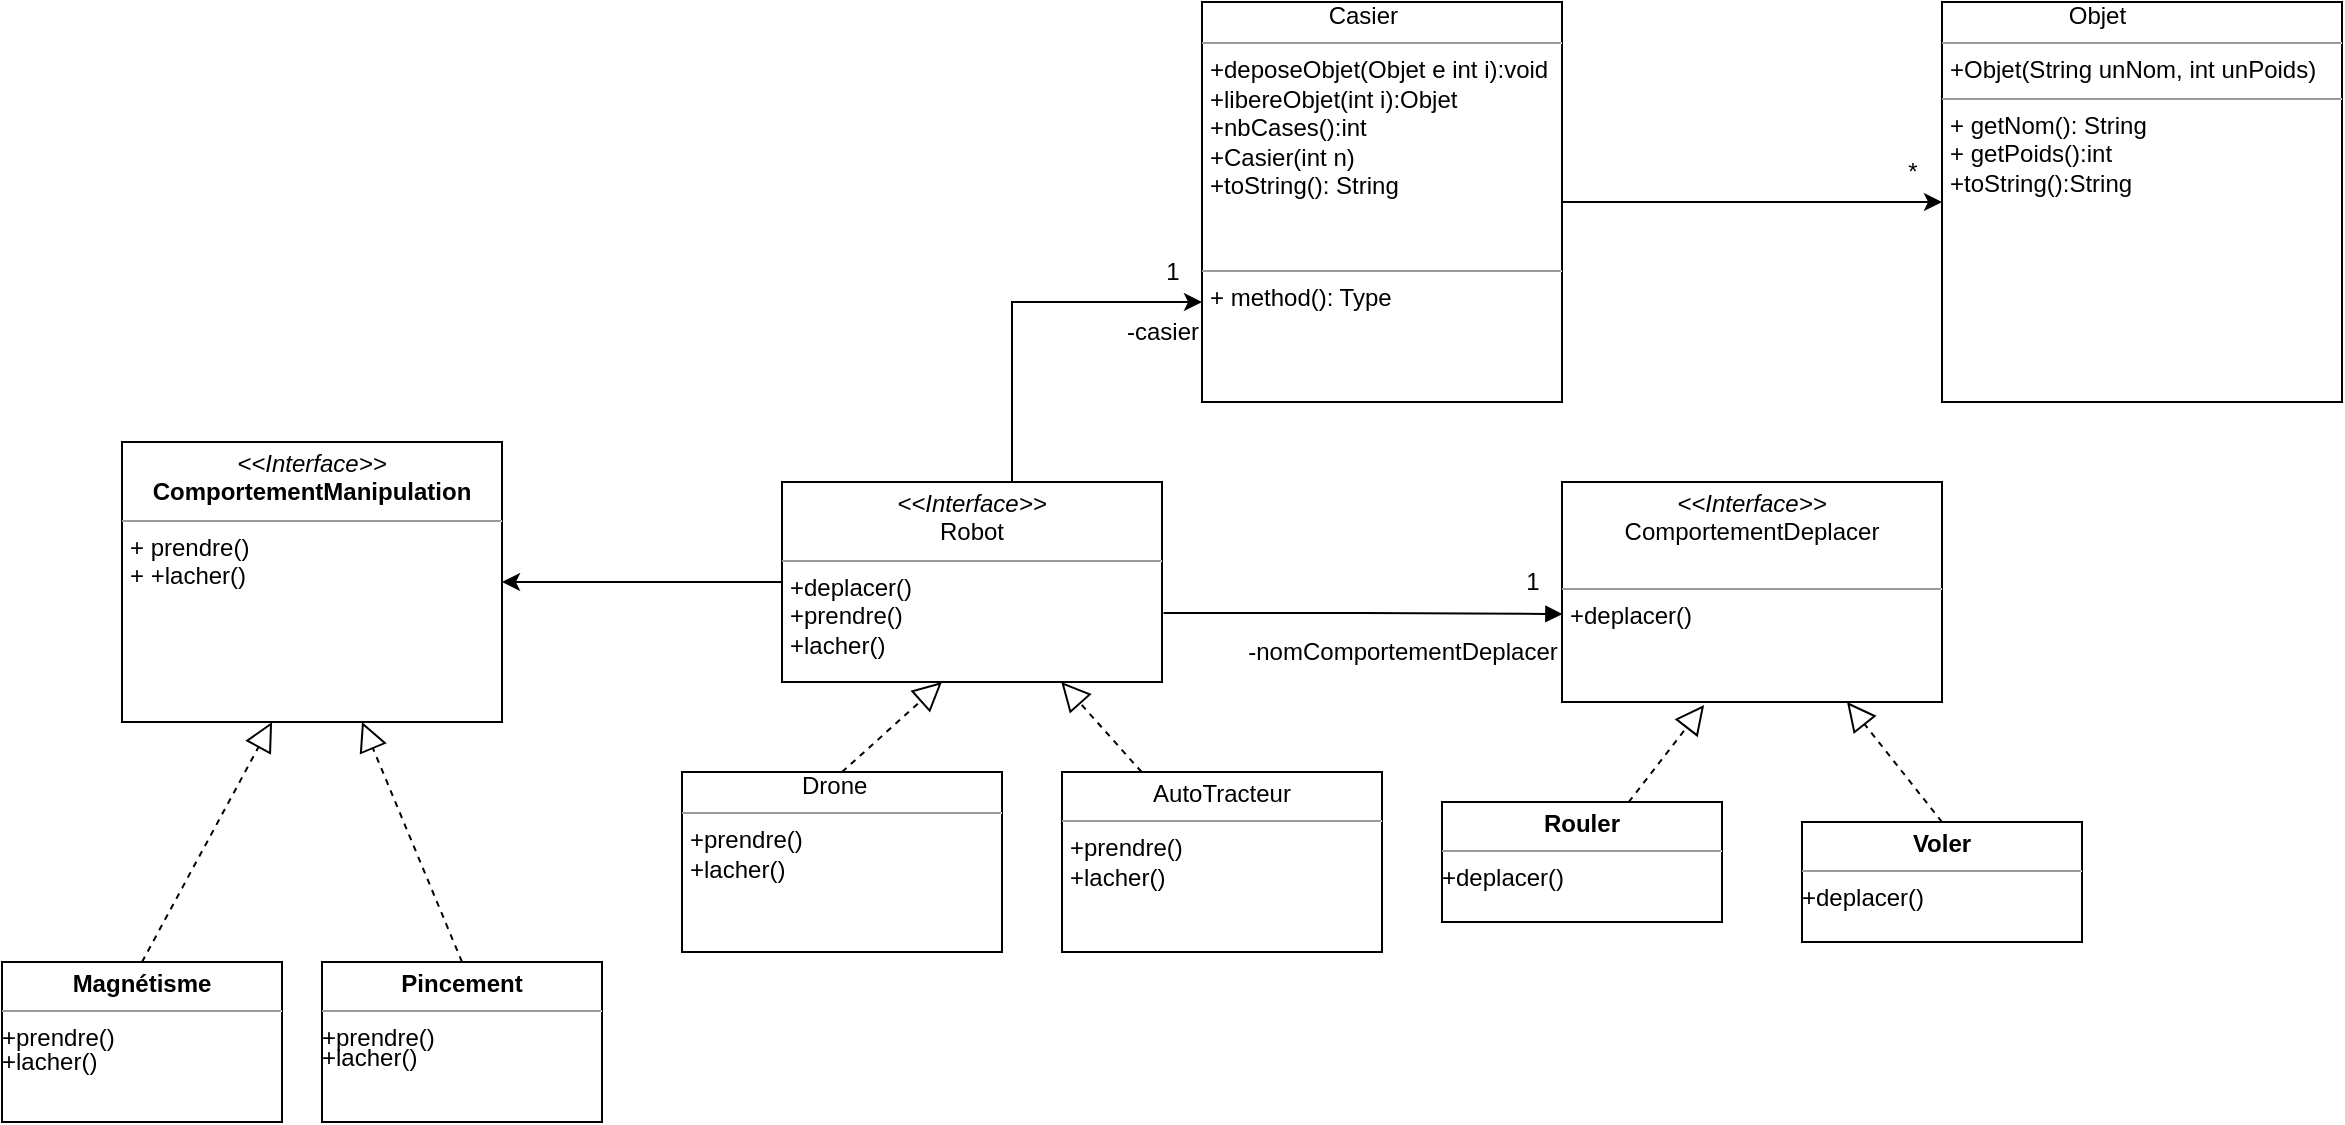 <mxfile version="20.5.3" type="github"><diagram id="JhY9wdDcHL7LSAOX-Qj8" name="Page-1"><mxGraphModel dx="2249" dy="722" grid="1" gridSize="10" guides="1" tooltips="1" connect="1" arrows="1" fold="1" page="1" pageScale="1" pageWidth="827" pageHeight="1169" math="0" shadow="0"><root><mxCell id="0"/><mxCell id="1" parent="0"/><mxCell id="g6SNZObHGp-bY0_-HLsm-1" value="&lt;div&gt;&amp;nbsp;&amp;nbsp;&amp;nbsp;&amp;nbsp;&amp;nbsp;&amp;nbsp;&amp;nbsp;&amp;nbsp;&amp;nbsp;&amp;nbsp;&amp;nbsp;&amp;nbsp;&amp;nbsp;&amp;nbsp;&amp;nbsp;&amp;nbsp;&amp;nbsp;&amp;nbsp; Casier &lt;br&gt;&lt;/div&gt;&lt;hr size=&quot;1&quot;&gt;&lt;p style=&quot;margin:0px;margin-left:4px;&quot;&gt;+deposeObjet(Objet e int i):void&lt;/p&gt;&lt;p style=&quot;margin:0px;margin-left:4px;&quot;&gt;+libereObjet(int i):Objet&lt;/p&gt;&lt;p style=&quot;margin:0px;margin-left:4px;&quot;&gt;+nbCases():int&lt;/p&gt;&lt;p style=&quot;margin:0px;margin-left:4px;&quot;&gt;+Casier(int n)&lt;/p&gt;&lt;p style=&quot;margin:0px;margin-left:4px;&quot;&gt;+toString(): String&lt;/p&gt;&lt;p style=&quot;margin:0px;margin-left:4px;&quot;&gt;&lt;br&gt;&lt;/p&gt;&lt;p style=&quot;margin:0px;margin-left:4px;&quot;&gt;&lt;br&gt;&lt;/p&gt;&lt;hr size=&quot;1&quot;&gt;&lt;p style=&quot;margin:0px;margin-left:4px;&quot;&gt;+ method(): Type&lt;/p&gt;&lt;p style=&quot;margin:0px;margin-left:4px;&quot;&gt;&lt;br&gt;&lt;/p&gt;&lt;p style=&quot;margin:0px;margin-left:4px;&quot;&gt;&lt;br&gt;&lt;/p&gt;&lt;p style=&quot;margin:0px;margin-left:4px;&quot;&gt;&lt;br&gt;&lt;/p&gt;&lt;p style=&quot;margin:0px;margin-left:4px;&quot;&gt;&lt;br&gt;&lt;/p&gt;&lt;p style=&quot;margin:0px;margin-left:4px;&quot;&gt;&lt;br&gt;&lt;/p&gt;&lt;p style=&quot;margin:0px;margin-left:4px;&quot;&gt;&lt;br&gt;&lt;/p&gt;&lt;p style=&quot;margin:0px;margin-left:4px;&quot;&gt;&lt;br&gt;&lt;/p&gt;&lt;p style=&quot;margin:0px;margin-left:4px;&quot;&gt;&lt;br&gt;&lt;/p&gt;&lt;p style=&quot;margin:0px;margin-left:4px;&quot;&gt;&lt;br&gt;&lt;/p&gt;" style="verticalAlign=top;align=left;overflow=fill;fontSize=12;fontFamily=Helvetica;html=1;" vertex="1" parent="1"><mxGeometry x="190" y="30" width="180" height="200" as="geometry"/></mxCell><mxCell id="g6SNZObHGp-bY0_-HLsm-10" style="edgeStyle=orthogonalEdgeStyle;rounded=0;orthogonalLoop=1;jettySize=auto;html=1;exitX=1;exitY=0.5;exitDx=0;exitDy=0;" edge="1" parent="1" source="g6SNZObHGp-bY0_-HLsm-1" target="g6SNZObHGp-bY0_-HLsm-2"><mxGeometry relative="1" as="geometry"><mxPoint x="510" y="310" as="targetPoint"/></mxGeometry></mxCell><mxCell id="g6SNZObHGp-bY0_-HLsm-2" value="&lt;b&gt;&amp;nbsp;&amp;nbsp;&amp;nbsp;&amp;nbsp;&amp;nbsp;&amp;nbsp;&amp;nbsp;&amp;nbsp;&amp;nbsp;&amp;nbsp;&amp;nbsp;&amp;nbsp;&amp;nbsp;&amp;nbsp;&amp;nbsp;&amp;nbsp;&amp;nbsp;&amp;nbsp; &lt;/b&gt;Objet &lt;b&gt;&lt;br&gt;&lt;/b&gt;&lt;hr size=&quot;1&quot;&gt;&lt;p style=&quot;margin:0px;margin-left:4px;&quot;&gt;+Objet(String unNom, int unPoids)&lt;br&gt;&lt;/p&gt;&lt;hr size=&quot;1&quot;&gt;&lt;p style=&quot;margin:0px;margin-left:4px;&quot;&gt;+ getNom(): String&lt;/p&gt;&lt;p style=&quot;margin:0px;margin-left:4px;&quot;&gt;+ getPoids():int&lt;/p&gt;&lt;p style=&quot;margin:0px;margin-left:4px;&quot;&gt;+toString():String&lt;br&gt;&lt;/p&gt;" style="verticalAlign=top;align=left;overflow=fill;fontSize=12;fontFamily=Helvetica;html=1;" vertex="1" parent="1"><mxGeometry x="560" y="30" width="200" height="200" as="geometry"/></mxCell><mxCell id="g6SNZObHGp-bY0_-HLsm-25" style="edgeStyle=orthogonalEdgeStyle;rounded=0;orthogonalLoop=1;jettySize=auto;html=1;" edge="1" parent="1" source="g6SNZObHGp-bY0_-HLsm-9" target="g6SNZObHGp-bY0_-HLsm-1"><mxGeometry relative="1" as="geometry"><Array as="points"><mxPoint x="95" y="180"/></Array></mxGeometry></mxCell><mxCell id="g6SNZObHGp-bY0_-HLsm-43" style="edgeStyle=orthogonalEdgeStyle;rounded=0;orthogonalLoop=1;jettySize=auto;html=1;" edge="1" parent="1" source="g6SNZObHGp-bY0_-HLsm-9" target="g6SNZObHGp-bY0_-HLsm-38"><mxGeometry relative="1" as="geometry"/></mxCell><mxCell id="g6SNZObHGp-bY0_-HLsm-9" value="&lt;p style=&quot;margin:0px;margin-top:4px;text-align:center;&quot;&gt;&lt;i&gt;&amp;lt;&amp;lt;Interface&amp;gt;&amp;gt;&lt;/i&gt;&lt;br&gt;Robot&lt;br&gt;&lt;/p&gt;&lt;hr size=&quot;1&quot;&gt;&lt;p style=&quot;margin:0px;margin-left:4px;&quot;&gt;+deplacer()&lt;br&gt;+prendre()&lt;/p&gt;&lt;p style=&quot;margin:0px;margin-left:4px;&quot;&gt;+lacher()&lt;br&gt;&lt;/p&gt;" style="verticalAlign=top;align=left;overflow=fill;fontSize=12;fontFamily=Helvetica;html=1;" vertex="1" parent="1"><mxGeometry x="-20" y="270" width="190" height="100" as="geometry"/></mxCell><mxCell id="g6SNZObHGp-bY0_-HLsm-11" value="*" style="text;html=1;align=center;verticalAlign=middle;resizable=0;points=[];autosize=1;strokeColor=none;fillColor=none;" vertex="1" parent="1"><mxGeometry x="530" y="100" width="30" height="30" as="geometry"/></mxCell><mxCell id="g6SNZObHGp-bY0_-HLsm-12" value="&lt;b&gt;&amp;nbsp;&amp;nbsp;&amp;nbsp;&amp;nbsp;&amp;nbsp;&amp;nbsp;&amp;nbsp;&amp;nbsp;&amp;nbsp;&amp;nbsp;&amp;nbsp;&amp;nbsp;&amp;nbsp;&amp;nbsp;&amp;nbsp;&amp;nbsp;&amp;nbsp; &lt;/b&gt;Drone&lt;hr size=&quot;1&quot;&gt;&lt;p style=&quot;margin:0px;margin-left:4px;&quot;&gt;+prendre()&lt;/p&gt;&lt;p style=&quot;margin:0px;margin-left:4px;&quot;&gt;+lacher()&lt;br&gt;&lt;/p&gt;" style="verticalAlign=top;align=left;overflow=fill;fontSize=12;fontFamily=Helvetica;html=1;" vertex="1" parent="1"><mxGeometry x="-70" y="415" width="160" height="90" as="geometry"/></mxCell><mxCell id="g6SNZObHGp-bY0_-HLsm-13" value="&lt;p style=&quot;margin:0px;margin-top:4px;text-align:center;&quot;&gt;AutoTracteur&lt;br&gt;&lt;/p&gt;&lt;hr size=&quot;1&quot;&gt;&lt;p style=&quot;margin:0px;margin-left:4px;&quot;&gt;+prendre()&lt;/p&gt;&lt;p style=&quot;margin:0px;margin-left:4px;&quot;&gt;+lacher()&lt;br&gt;&lt;/p&gt;" style="verticalAlign=top;align=left;overflow=fill;fontSize=12;fontFamily=Helvetica;html=1;" vertex="1" parent="1"><mxGeometry x="120" y="415" width="160" height="90" as="geometry"/></mxCell><mxCell id="g6SNZObHGp-bY0_-HLsm-14" value="" style="endArrow=block;dashed=1;endFill=0;endSize=12;html=1;rounded=0;exitX=0.5;exitY=0;exitDx=0;exitDy=0;entryX=0.421;entryY=1;entryDx=0;entryDy=0;entryPerimeter=0;" edge="1" parent="1" source="g6SNZObHGp-bY0_-HLsm-12" target="g6SNZObHGp-bY0_-HLsm-9"><mxGeometry width="160" relative="1" as="geometry"><mxPoint x="330" y="310" as="sourcePoint"/><mxPoint x="490" y="310" as="targetPoint"/></mxGeometry></mxCell><mxCell id="g6SNZObHGp-bY0_-HLsm-15" value="" style="endArrow=block;dashed=1;endFill=0;endSize=12;html=1;rounded=0;" edge="1" parent="1" source="g6SNZObHGp-bY0_-HLsm-13" target="g6SNZObHGp-bY0_-HLsm-9"><mxGeometry width="160" relative="1" as="geometry"><mxPoint x="330" y="310" as="sourcePoint"/><mxPoint x="490" y="310" as="targetPoint"/></mxGeometry></mxCell><mxCell id="g6SNZObHGp-bY0_-HLsm-17" value="&lt;p style=&quot;margin:0px;margin-top:4px;text-align:center;&quot;&gt;&lt;i&gt;&amp;lt;&amp;lt;Interface&amp;gt;&amp;gt;&lt;/i&gt;&lt;br&gt;ComportementDeplacer&lt;br&gt;&lt;/p&gt;&lt;br&gt;&lt;hr size=&quot;1&quot;&gt;&lt;p style=&quot;margin:0px;margin-left:4px;&quot;&gt;+deplacer()&lt;br&gt;&lt;/p&gt;" style="verticalAlign=top;align=left;overflow=fill;fontSize=12;fontFamily=Helvetica;html=1;" vertex="1" parent="1"><mxGeometry x="370" y="270" width="190" height="110" as="geometry"/></mxCell><mxCell id="g6SNZObHGp-bY0_-HLsm-18" style="edgeStyle=orthogonalEdgeStyle;rounded=0;orthogonalLoop=1;jettySize=auto;html=1;exitX=0.5;exitY=1;exitDx=0;exitDy=0;" edge="1" parent="1" source="g6SNZObHGp-bY0_-HLsm-17" target="g6SNZObHGp-bY0_-HLsm-17"><mxGeometry relative="1" as="geometry"/></mxCell><mxCell id="g6SNZObHGp-bY0_-HLsm-19" value="&lt;p style=&quot;margin:0px;margin-top:4px;text-align:center;&quot;&gt;&lt;b&gt;Rouler&lt;/b&gt;&lt;br&gt;&lt;/p&gt;&lt;hr size=&quot;1&quot;&gt;&lt;div style=&quot;height:2px;&quot;&gt;+deplacer()&lt;/div&gt;" style="verticalAlign=top;align=left;overflow=fill;fontSize=12;fontFamily=Helvetica;html=1;" vertex="1" parent="1"><mxGeometry x="310" y="430" width="140" height="60" as="geometry"/></mxCell><mxCell id="g6SNZObHGp-bY0_-HLsm-20" value="&lt;p style=&quot;margin:0px;margin-top:4px;text-align:center;&quot;&gt;&lt;b&gt;Voler&lt;/b&gt;&lt;br&gt;&lt;/p&gt;&lt;hr size=&quot;1&quot;&gt;&lt;div style=&quot;height:2px;&quot;&gt;+deplacer()&lt;/div&gt;" style="verticalAlign=top;align=left;overflow=fill;fontSize=12;fontFamily=Helvetica;html=1;" vertex="1" parent="1"><mxGeometry x="490" y="440" width="140" height="60" as="geometry"/></mxCell><mxCell id="g6SNZObHGp-bY0_-HLsm-21" value="" style="endArrow=block;dashed=1;endFill=0;endSize=12;html=1;rounded=0;entryX=0.374;entryY=1.014;entryDx=0;entryDy=0;entryPerimeter=0;" edge="1" parent="1" source="g6SNZObHGp-bY0_-HLsm-19" target="g6SNZObHGp-bY0_-HLsm-17"><mxGeometry width="160" relative="1" as="geometry"><mxPoint x="330" y="310" as="sourcePoint"/><mxPoint x="490" y="310" as="targetPoint"/></mxGeometry></mxCell><mxCell id="g6SNZObHGp-bY0_-HLsm-22" value="" style="endArrow=block;dashed=1;endFill=0;endSize=12;html=1;rounded=0;exitX=0.5;exitY=0;exitDx=0;exitDy=0;entryX=0.75;entryY=1;entryDx=0;entryDy=0;" edge="1" parent="1" source="g6SNZObHGp-bY0_-HLsm-20" target="g6SNZObHGp-bY0_-HLsm-17"><mxGeometry width="160" relative="1" as="geometry"><mxPoint x="330" y="310" as="sourcePoint"/><mxPoint x="490" y="310" as="targetPoint"/></mxGeometry></mxCell><mxCell id="g6SNZObHGp-bY0_-HLsm-26" value="1" style="text;html=1;align=center;verticalAlign=middle;resizable=0;points=[];autosize=1;strokeColor=none;fillColor=none;" vertex="1" parent="1"><mxGeometry x="160" y="150" width="30" height="30" as="geometry"/></mxCell><mxCell id="g6SNZObHGp-bY0_-HLsm-27" value="-casier" style="text;html=1;align=center;verticalAlign=middle;resizable=0;points=[];autosize=1;strokeColor=none;fillColor=none;" vertex="1" parent="1"><mxGeometry x="140" y="180" width="60" height="30" as="geometry"/></mxCell><mxCell id="g6SNZObHGp-bY0_-HLsm-35" value="" style="endArrow=block;endFill=1;html=1;edgeStyle=orthogonalEdgeStyle;align=left;verticalAlign=top;rounded=0;entryX=0.001;entryY=0.6;entryDx=0;entryDy=0;entryPerimeter=0;exitX=1.004;exitY=0.655;exitDx=0;exitDy=0;exitPerimeter=0;" edge="1" parent="1" source="g6SNZObHGp-bY0_-HLsm-9" target="g6SNZObHGp-bY0_-HLsm-17"><mxGeometry x="-1" relative="1" as="geometry"><mxPoint x="210" y="310" as="sourcePoint"/><mxPoint x="370" y="310" as="targetPoint"/></mxGeometry></mxCell><mxCell id="g6SNZObHGp-bY0_-HLsm-37" value="1" style="text;html=1;align=center;verticalAlign=middle;resizable=0;points=[];autosize=1;strokeColor=none;fillColor=none;" vertex="1" parent="1"><mxGeometry x="340" y="305" width="30" height="30" as="geometry"/></mxCell><mxCell id="g6SNZObHGp-bY0_-HLsm-38" value="&lt;p style=&quot;margin:0px;margin-top:4px;text-align:center;&quot;&gt;&lt;i&gt;&amp;lt;&amp;lt;Interface&amp;gt;&amp;gt;&lt;/i&gt;&lt;br&gt;&lt;b&gt;ComportementManipulation&lt;br&gt;&lt;/b&gt;&lt;/p&gt;&lt;hr size=&quot;1&quot;&gt;&lt;p style=&quot;margin:0px;margin-left:4px;&quot;&gt;+ prendre()&lt;br&gt;+ +lacher()&lt;br&gt;&lt;/p&gt;" style="verticalAlign=top;align=left;overflow=fill;fontSize=12;fontFamily=Helvetica;html=1;" vertex="1" parent="1"><mxGeometry x="-350" y="250" width="190" height="140" as="geometry"/></mxCell><mxCell id="g6SNZObHGp-bY0_-HLsm-39" value="&lt;p style=&quot;margin:0px;margin-top:4px;text-align:center;&quot;&gt;&lt;b&gt;Magnétisme&lt;/b&gt;&lt;br&gt;&lt;/p&gt;&lt;hr size=&quot;1&quot;&gt;&lt;div style=&quot;height:2px;&quot;&gt;+prendre()&lt;/div&gt;&lt;div style=&quot;height:2px;&quot;&gt;&lt;br&gt;&lt;/div&gt;&lt;div style=&quot;height:2px;&quot;&gt;&lt;br&gt;&lt;/div&gt;&lt;div style=&quot;height:2px;&quot;&gt;&lt;br&gt;&lt;/div&gt;&lt;div style=&quot;height:2px;&quot;&gt;&lt;br&gt;&lt;/div&gt;&lt;div style=&quot;height:2px;&quot;&gt;&lt;br&gt;&lt;/div&gt;&lt;div style=&quot;height:2px;&quot;&gt;+lacher()&lt;br&gt;&lt;/div&gt;" style="verticalAlign=top;align=left;overflow=fill;fontSize=12;fontFamily=Helvetica;html=1;" vertex="1" parent="1"><mxGeometry x="-410" y="510" width="140" height="80" as="geometry"/></mxCell><mxCell id="g6SNZObHGp-bY0_-HLsm-40" value="&lt;p style=&quot;margin:0px;margin-top:4px;text-align:center;&quot;&gt;&lt;b&gt;Pincement&lt;/b&gt;&lt;br&gt;&lt;/p&gt;&lt;hr size=&quot;1&quot;&gt;&lt;div style=&quot;height:2px;&quot;&gt;+prendre()&lt;/div&gt;&lt;div style=&quot;height:2px;&quot;&gt;&lt;br&gt;&lt;/div&gt;&lt;div style=&quot;height:2px;&quot;&gt;&lt;br&gt;&lt;/div&gt;&lt;div style=&quot;height:2px;&quot;&gt;&lt;br&gt;&lt;/div&gt;&lt;div style=&quot;height:2px;&quot;&gt;&lt;br&gt;&lt;/div&gt;&lt;div style=&quot;height:2px;&quot;&gt;+lacher()&lt;br&gt;&lt;/div&gt;" style="verticalAlign=top;align=left;overflow=fill;fontSize=12;fontFamily=Helvetica;html=1;" vertex="1" parent="1"><mxGeometry x="-250" y="510" width="140" height="80" as="geometry"/></mxCell><mxCell id="g6SNZObHGp-bY0_-HLsm-41" value="" style="endArrow=block;dashed=1;endFill=0;endSize=12;html=1;rounded=0;exitX=0.5;exitY=0;exitDx=0;exitDy=0;entryX=0.395;entryY=1;entryDx=0;entryDy=0;entryPerimeter=0;" edge="1" parent="1" source="g6SNZObHGp-bY0_-HLsm-39" target="g6SNZObHGp-bY0_-HLsm-38"><mxGeometry width="160" relative="1" as="geometry"><mxPoint x="230" y="360" as="sourcePoint"/><mxPoint x="390" y="360" as="targetPoint"/></mxGeometry></mxCell><mxCell id="g6SNZObHGp-bY0_-HLsm-42" value="" style="endArrow=block;dashed=1;endFill=0;endSize=12;html=1;rounded=0;exitX=0.5;exitY=0;exitDx=0;exitDy=0;" edge="1" parent="1" source="g6SNZObHGp-bY0_-HLsm-40"><mxGeometry width="160" relative="1" as="geometry"><mxPoint x="230" y="360" as="sourcePoint"/><mxPoint x="-230" y="390" as="targetPoint"/></mxGeometry></mxCell><mxCell id="g6SNZObHGp-bY0_-HLsm-44" value="-nomComportementDeplacer" style="text;html=1;align=center;verticalAlign=middle;resizable=0;points=[];autosize=1;strokeColor=none;fillColor=none;" vertex="1" parent="1"><mxGeometry x="200" y="340" width="180" height="30" as="geometry"/></mxCell></root></mxGraphModel></diagram></mxfile>